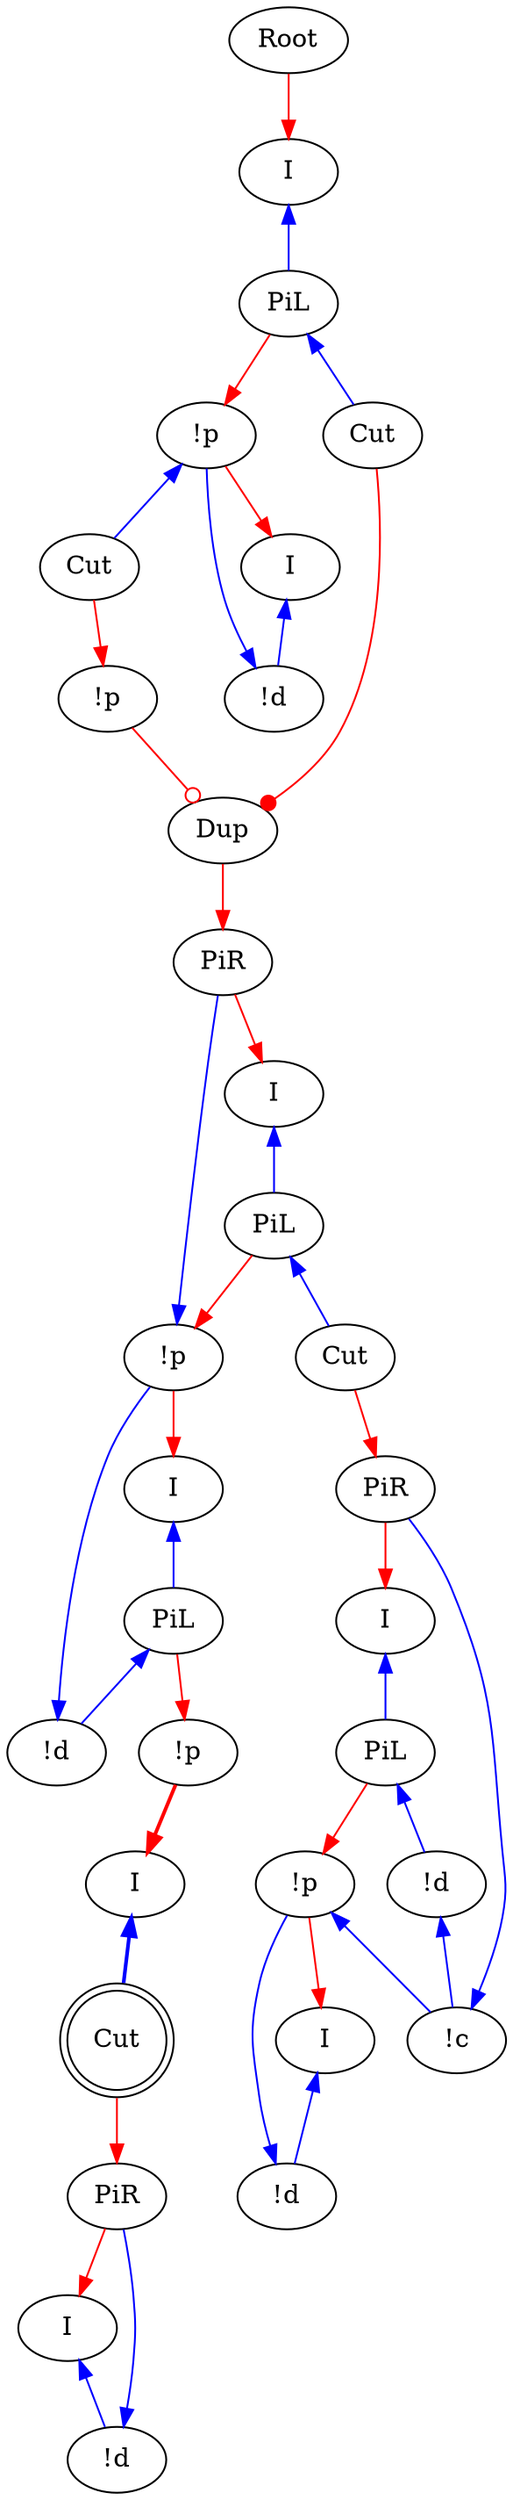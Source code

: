 digraph {
"Root0" [label="Root"]
"PiL0" [label="PiL"]
"!p0" [label="!p"]
"I0" [label="I"]
"!d0" [label="!d"]
"I1" [label="I"]
"PiL1" [label="PiL"]
"Cut0" [label="Cut"]
"PiR0" [label="PiR"]
"I2" [label="I"]
"PiL2" [label="PiL"]
"!d1" [label="!d"]
"!c0" [label="!c"]
"!p1" [label="!p"]
"I3" [label="I"]
"!d2" [label="!d"]
"!p2" [label="!p"]
"I4" [label="I"]
"PiL3" [label="PiL"]
"!d3" [label="!d"]
"!p3" [label="!p"]
"I5" [label="I"]
"Cut1" [label="Cut",shape=doublecircle]
"PiR1" [label="PiR"]
"I6" [label="I"]
"!d4" [label="!d"]
"I7" [label="I"]
"Dup0_0" [label="Dup"]
"!p4" [label="!p"]
"Cut2" [label="Cut"]
"Cut3" [label="Cut"]
"PiR2" [label="PiR"]
"Cut2" -> "!p4"[color=red,tooltip="e1"]
"Cut3" -> "Dup0_0"[color=red,tooltip="e2",arrowhead=dot]
"!p4" -> "Dup0_0"[color=red,tooltip="e3",arrowhead=odot]
"!p2" -> "PiR2"[color=blue,tooltip="h",dir=back]
"!d3" -> "!p2"[color=blue,tooltip="hj",dir=back]
"I1" -> "PiL1"[color=blue,tooltip="hl",dir=back]
"PiL1" -> "Cut0"[color=blue,tooltip="hl1",dir=back]
"Cut0" -> "PiR0"[color=red,tooltip="hl1r"]
"I4" -> "PiL3"[color=blue,tooltip="hl2",dir=back]
"PiL3" -> "!d3"[color=blue,tooltip="hl21",dir=back]
"I5" -> "Cut1"[color=blue,tooltip="hl22",penwidth=2,dir=back]
"Cut1" -> "PiR1"[color=red,tooltip="hl22r"]
"!p3" -> "I5"[color=red,tooltip="hl2i",penwidth=2]
"PiL3" -> "!p3"[color=red,tooltip="hl2p"]
"!p2" -> "I4"[color=red,tooltip="hli"]
"PiL1" -> "!p2"[color=red,tooltip="hlp"]
"PiR2" -> "I1"[color=red,tooltip="hr"]
"!d4" -> "PiR1"[color=blue,tooltip="i",dir=back]
"I6" -> "!d4"[color=blue,tooltip="il",dir=back]
"PiR1" -> "I6"[color=red,tooltip="ir"]
"Dup0_0" -> "PiR2"[color=red,tooltip="reti"]
"Root0" -> "I7"[color=red,tooltip="rettop"]
"!p0" -> "Cut2"[color=blue,tooltip="x2",dir=back]
"!d0" -> "!p0"[color=blue,tooltip="xj",dir=back]
"I7" -> "PiL0"[color=blue,tooltip="xl",dir=back]
"PiL0" -> "Cut3"[color=blue,tooltip="xl1",dir=back]
"I0" -> "!d0"[color=blue,tooltip="xl2",dir=back]
"!p0" -> "I0"[color=red,tooltip="xli"]
"PiL0" -> "!p0"[color=red,tooltip="xlp"]
"!c0" -> "PiR0"[color=blue,tooltip="y",dir=back]
"!d1" -> "!c0"[color=blue,tooltip="y1",dir=back]
"!p1" -> "!c0"[color=blue,tooltip="y2",dir=back]
"!d2" -> "!p1"[color=blue,tooltip="yj",dir=back]
"I2" -> "PiL2"[color=blue,tooltip="yl",dir=back]
"PiL2" -> "!d1"[color=blue,tooltip="yl1",dir=back]
"I3" -> "!d2"[color=blue,tooltip="yl2",dir=back]
"!p1" -> "I3"[color=red,tooltip="yli"]
"PiL2" -> "!p1"[color=red,tooltip="ylp"]
"PiR0" -> "I2"[color=red,tooltip="yr"]
}
